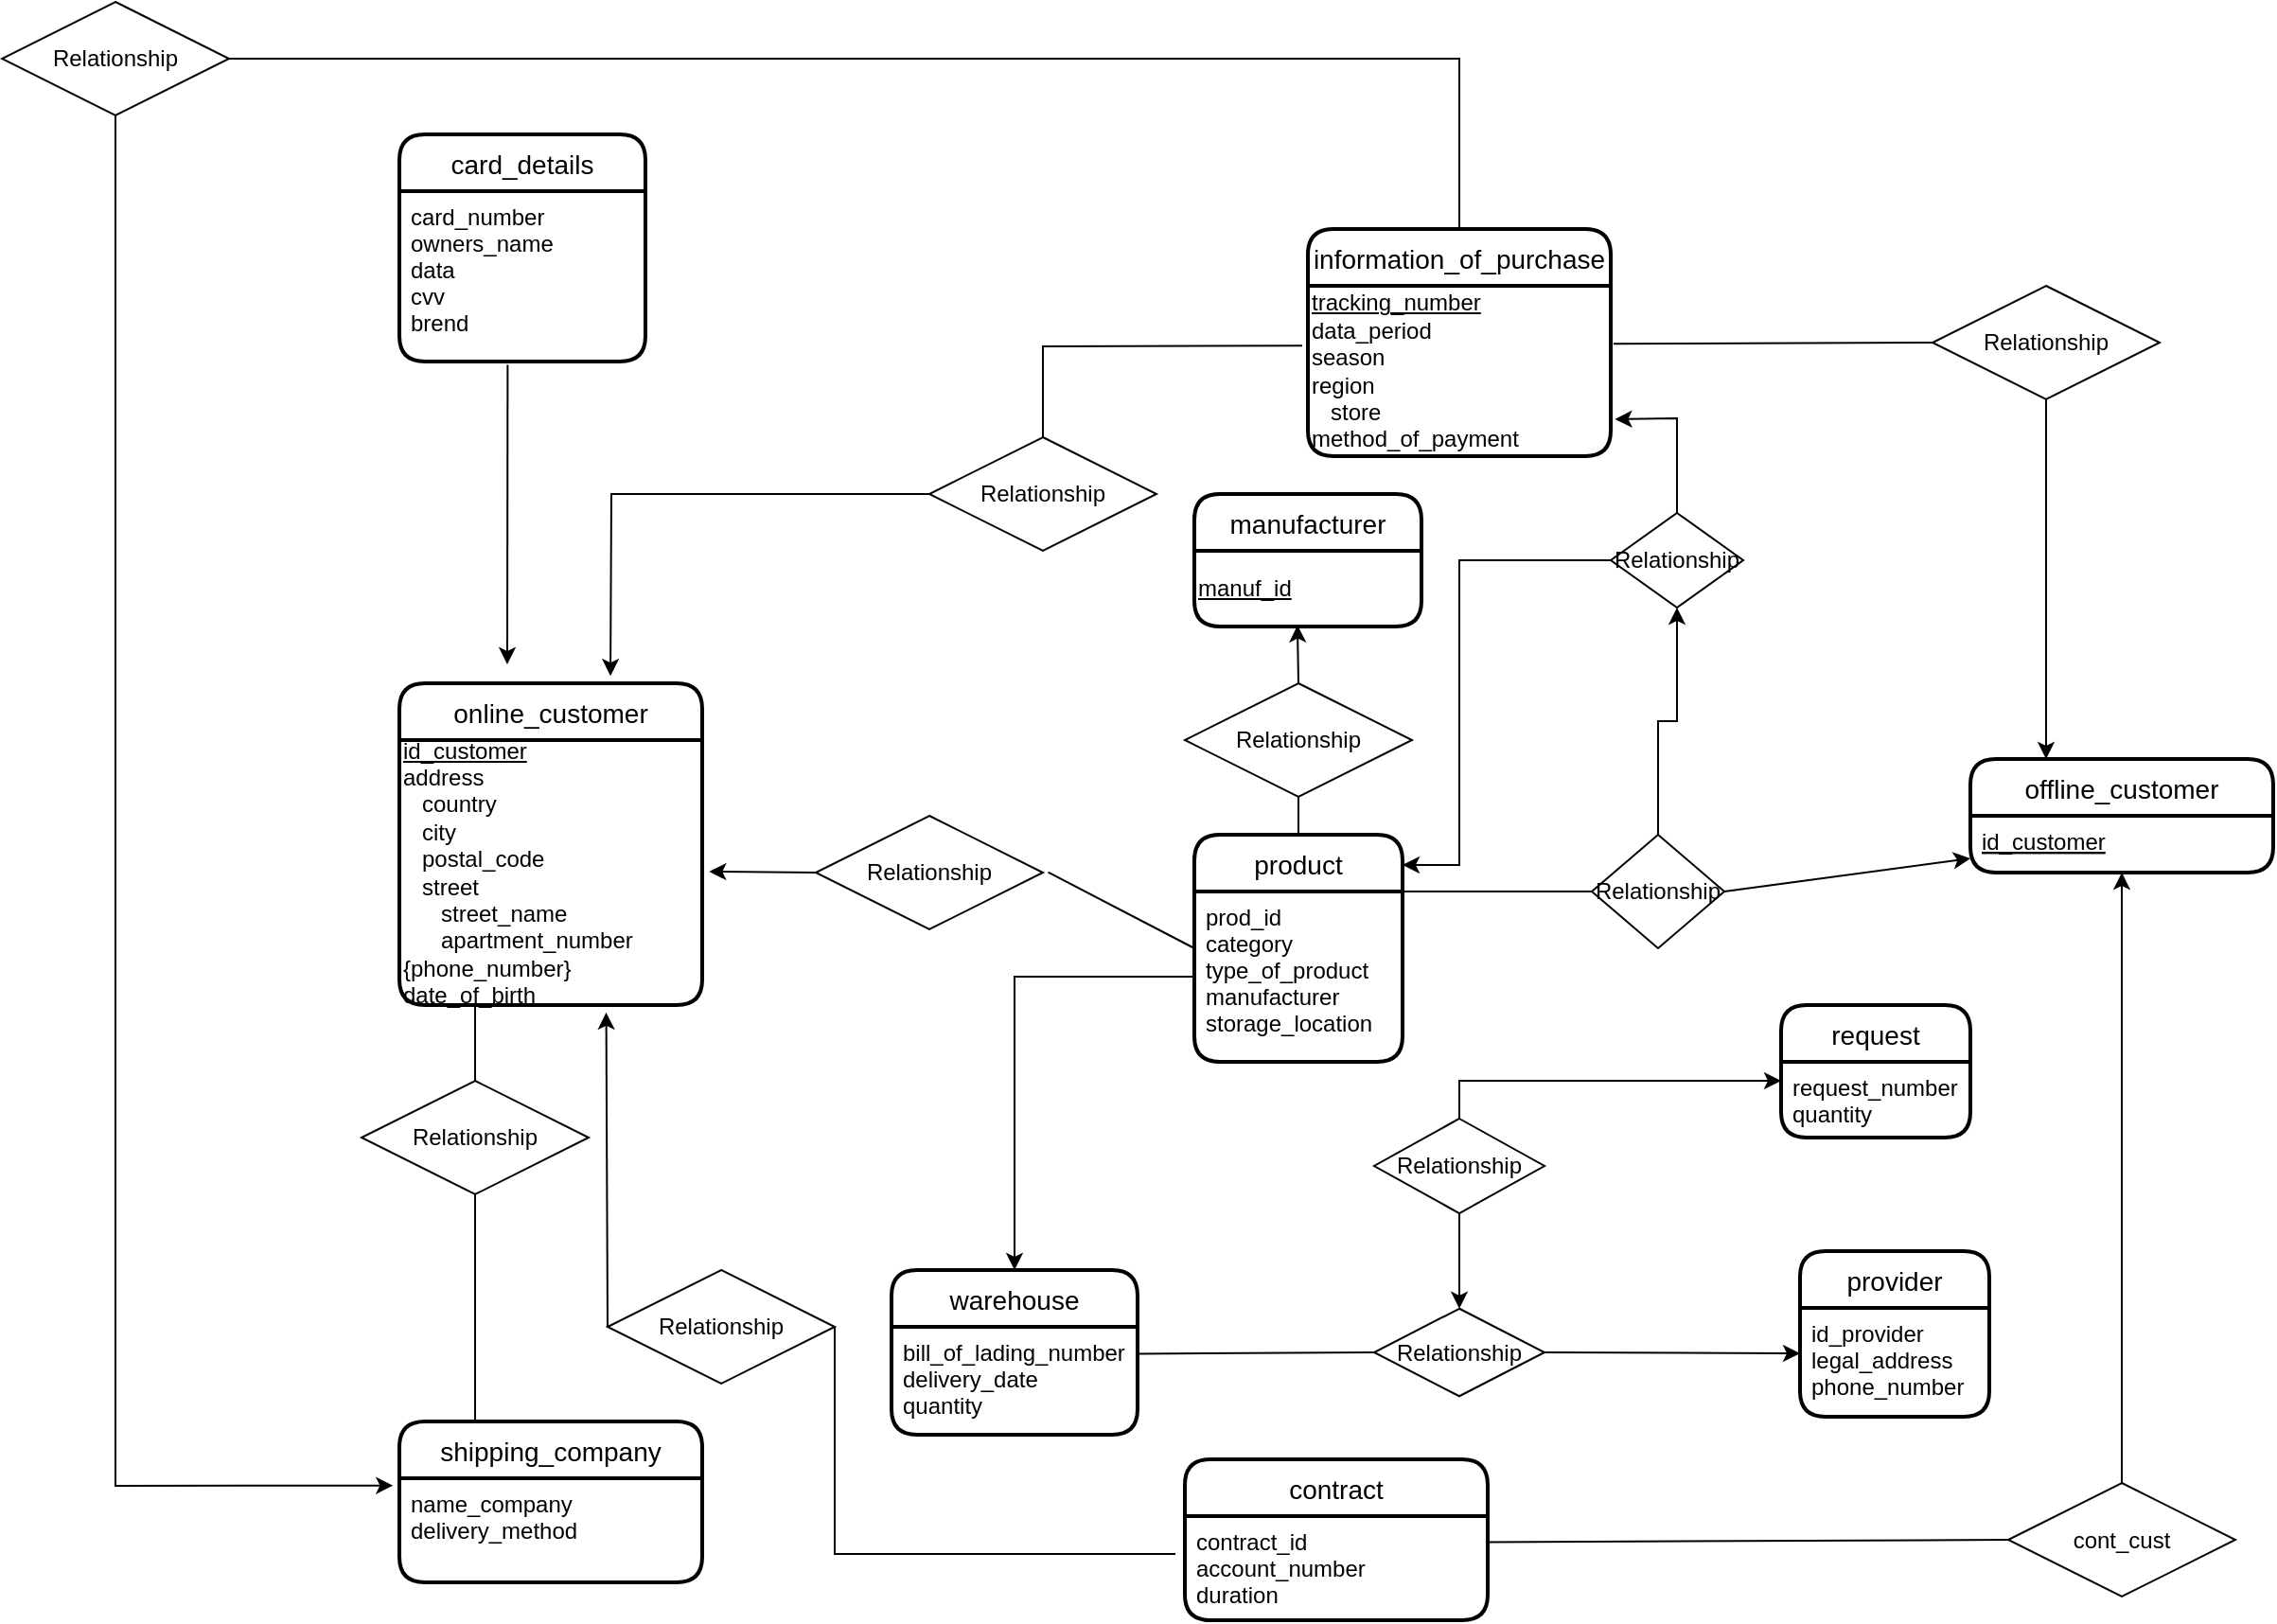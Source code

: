<mxfile version="15.5.8" type="github">
  <diagram id="q-0XigdrmwmGiF80oo4d" name="Page-1">
    <mxGraphModel dx="1846" dy="1731" grid="1" gridSize="10" guides="1" tooltips="1" connect="1" arrows="1" fold="1" page="1" pageScale="1" pageWidth="827" pageHeight="1169" math="0" shadow="0">
      <root>
        <mxCell id="0" />
        <mxCell id="1" parent="0" />
        <mxCell id="UyfyDT9492xOrgT1omKh-13" value="online_customer" style="swimlane;childLayout=stackLayout;horizontal=1;startSize=30;horizontalStack=0;rounded=1;fontSize=14;fontStyle=0;strokeWidth=2;resizeParent=0;resizeLast=1;shadow=0;dashed=0;align=center;" parent="1" vertex="1">
          <mxGeometry x="-40" y="260" width="160" height="170" as="geometry" />
        </mxCell>
        <mxCell id="UyfyDT9492xOrgT1omKh-21" value="&lt;u&gt;id_customer&lt;br&gt;&lt;/u&gt;address&lt;br&gt;&amp;nbsp; &amp;nbsp;country&lt;br&gt;&amp;nbsp; &amp;nbsp;city&lt;br&gt;&amp;nbsp; &amp;nbsp;postal_code&lt;br&gt;&amp;nbsp; &amp;nbsp;street&lt;br&gt;&amp;nbsp; &amp;nbsp; &amp;nbsp; street_name&lt;br&gt;&amp;nbsp; &amp;nbsp; &amp;nbsp; apartment_number&lt;br&gt;{phone_number}&lt;br&gt;date_of_birth" style="text;html=1;align=left;verticalAlign=middle;resizable=0;points=[];autosize=1;strokeColor=none;fillColor=none;" parent="UyfyDT9492xOrgT1omKh-13" vertex="1">
          <mxGeometry y="30" width="160" height="140" as="geometry" />
        </mxCell>
        <mxCell id="UyfyDT9492xOrgT1omKh-24" value="information_of_purchase" style="swimlane;childLayout=stackLayout;horizontal=1;startSize=30;horizontalStack=0;rounded=1;fontSize=14;fontStyle=0;strokeWidth=2;resizeParent=0;resizeLast=1;shadow=0;dashed=0;align=center;" parent="1" vertex="1">
          <mxGeometry x="440" y="20" width="160" height="120" as="geometry" />
        </mxCell>
        <mxCell id="UyfyDT9492xOrgT1omKh-27" value="&lt;u&gt;tracking_number&lt;br&gt;&lt;/u&gt;data_period&lt;br&gt;season&lt;br&gt;region&lt;br&gt;&amp;nbsp; &amp;nbsp;store&lt;br&gt;method_of_payment" style="text;html=1;align=left;verticalAlign=middle;resizable=0;points=[];autosize=1;strokeColor=none;fillColor=none;" parent="UyfyDT9492xOrgT1omKh-24" vertex="1">
          <mxGeometry y="30" width="160" height="90" as="geometry" />
        </mxCell>
        <mxCell id="UyfyDT9492xOrgT1omKh-28" value="contract" style="swimlane;childLayout=stackLayout;horizontal=1;startSize=30;horizontalStack=0;rounded=1;fontSize=14;fontStyle=0;strokeWidth=2;resizeParent=0;resizeLast=1;shadow=0;dashed=0;align=center;" parent="1" vertex="1">
          <mxGeometry x="375" y="670" width="160" height="85" as="geometry" />
        </mxCell>
        <mxCell id="UyfyDT9492xOrgT1omKh-29" value="contract_id&#xa;account_number&#xa;duration" style="align=left;strokeColor=none;fillColor=none;spacingLeft=4;fontSize=12;verticalAlign=top;resizable=0;rotatable=0;part=1;fontStyle=0" parent="UyfyDT9492xOrgT1omKh-28" vertex="1">
          <mxGeometry y="30" width="160" height="55" as="geometry" />
        </mxCell>
        <mxCell id="UyfyDT9492xOrgT1omKh-30" value="offline_customer" style="swimlane;childLayout=stackLayout;horizontal=1;startSize=30;horizontalStack=0;rounded=1;fontSize=14;fontStyle=0;strokeWidth=2;resizeParent=0;resizeLast=1;shadow=0;dashed=0;align=center;" parent="1" vertex="1">
          <mxGeometry x="790" y="300" width="160" height="60" as="geometry" />
        </mxCell>
        <mxCell id="UyfyDT9492xOrgT1omKh-31" value="id_customer" style="align=left;strokeColor=none;fillColor=none;spacingLeft=4;fontSize=12;verticalAlign=top;resizable=0;rotatable=0;part=1;fontStyle=4" parent="UyfyDT9492xOrgT1omKh-30" vertex="1">
          <mxGeometry y="30" width="160" height="30" as="geometry" />
        </mxCell>
        <mxCell id="UyfyDT9492xOrgT1omKh-32" value="product" style="swimlane;childLayout=stackLayout;horizontal=1;startSize=30;horizontalStack=0;rounded=1;fontSize=14;fontStyle=0;strokeWidth=2;resizeParent=0;resizeLast=1;shadow=0;dashed=0;align=center;" parent="1" vertex="1">
          <mxGeometry x="380" y="340" width="110" height="120" as="geometry" />
        </mxCell>
        <mxCell id="UyfyDT9492xOrgT1omKh-33" value="prod_id&#xa;category&#xa;type_of_product&#xa;manufacturer&#xa;storage_location" style="align=left;strokeColor=none;fillColor=none;spacingLeft=4;fontSize=12;verticalAlign=top;resizable=0;rotatable=0;part=1;fontStyle=0" parent="UyfyDT9492xOrgT1omKh-32" vertex="1">
          <mxGeometry y="30" width="110" height="90" as="geometry" />
        </mxCell>
        <mxCell id="UyfyDT9492xOrgT1omKh-34" value="card_details" style="swimlane;childLayout=stackLayout;horizontal=1;startSize=30;horizontalStack=0;rounded=1;fontSize=14;fontStyle=0;strokeWidth=2;resizeParent=0;resizeLast=1;shadow=0;dashed=0;align=center;" parent="1" vertex="1">
          <mxGeometry x="-40" y="-30" width="130" height="120" as="geometry" />
        </mxCell>
        <mxCell id="UyfyDT9492xOrgT1omKh-35" value="card_number&#xa;owners_name&#xa;data&#xa;cvv&#xa;brend" style="align=left;strokeColor=none;fillColor=none;spacingLeft=4;fontSize=12;verticalAlign=top;resizable=0;rotatable=0;part=1;" parent="UyfyDT9492xOrgT1omKh-34" vertex="1">
          <mxGeometry y="30" width="130" height="90" as="geometry" />
        </mxCell>
        <mxCell id="3HAX_75kNHLcUPMCTGFj-1" value="" style="endArrow=classic;html=1;rounded=0;exitX=0.44;exitY=1.019;exitDx=0;exitDy=0;exitPerimeter=0;" parent="1" source="UyfyDT9492xOrgT1omKh-35" edge="1">
          <mxGeometry width="50" height="50" relative="1" as="geometry">
            <mxPoint x="120" y="200" as="sourcePoint" />
            <mxPoint x="17" y="250" as="targetPoint" />
            <Array as="points" />
          </mxGeometry>
        </mxCell>
        <mxCell id="3HAX_75kNHLcUPMCTGFj-2" value="" style="endArrow=classic;html=1;rounded=0;exitX=0;exitY=0.5;exitDx=0;exitDy=0;entryX=0.697;entryY=-0.023;entryDx=0;entryDy=0;entryPerimeter=0;startArrow=none;" parent="1" source="20g4zVHKDqV1X-s-3AL7-8" target="UyfyDT9492xOrgT1omKh-13" edge="1">
          <mxGeometry width="50" height="50" relative="1" as="geometry">
            <mxPoint x="390" y="310" as="sourcePoint" />
            <mxPoint x="120" y="250" as="targetPoint" />
            <Array as="points">
              <mxPoint x="72" y="160" />
            </Array>
          </mxGeometry>
        </mxCell>
        <mxCell id="3HAX_75kNHLcUPMCTGFj-3" value="" style="endArrow=classic;html=1;rounded=0;exitX=0.5;exitY=1;exitDx=0;exitDy=0;entryX=0.25;entryY=0;entryDx=0;entryDy=0;startArrow=none;" parent="1" source="20g4zVHKDqV1X-s-3AL7-7" target="UyfyDT9492xOrgT1omKh-30" edge="1">
          <mxGeometry width="50" height="50" relative="1" as="geometry">
            <mxPoint x="390" y="310" as="sourcePoint" />
            <mxPoint x="800" y="290" as="targetPoint" />
            <Array as="points" />
          </mxGeometry>
        </mxCell>
        <mxCell id="3HAX_75kNHLcUPMCTGFj-4" value="" style="endArrow=classic;html=1;rounded=0;exitX=0;exitY=0.5;exitDx=0;exitDy=0;entryX=1.023;entryY=0.496;entryDx=0;entryDy=0;entryPerimeter=0;startArrow=none;" parent="1" source="20g4zVHKDqV1X-s-3AL7-6" target="UyfyDT9492xOrgT1omKh-21" edge="1">
          <mxGeometry width="50" height="50" relative="1" as="geometry">
            <mxPoint x="390" y="310" as="sourcePoint" />
            <mxPoint x="440" y="260" as="targetPoint" />
          </mxGeometry>
        </mxCell>
        <mxCell id="3HAX_75kNHLcUPMCTGFj-5" value="" style="endArrow=classic;html=1;rounded=0;exitX=1;exitY=0.5;exitDx=0;exitDy=0;entryX=0;entryY=0.75;entryDx=0;entryDy=0;startArrow=none;" parent="1" source="20g4zVHKDqV1X-s-3AL7-5" target="UyfyDT9492xOrgT1omKh-31" edge="1">
          <mxGeometry width="50" height="50" relative="1" as="geometry">
            <mxPoint x="390" y="310" as="sourcePoint" />
            <mxPoint x="440" y="260" as="targetPoint" />
          </mxGeometry>
        </mxCell>
        <mxCell id="3HAX_75kNHLcUPMCTGFj-6" value="" style="endArrow=classic;html=1;rounded=0;exitX=0;exitY=0.5;exitDx=0;exitDy=0;entryX=0.683;entryY=1.028;entryDx=0;entryDy=0;entryPerimeter=0;startArrow=none;" parent="1" source="20g4zVHKDqV1X-s-3AL7-2" target="UyfyDT9492xOrgT1omKh-21" edge="1">
          <mxGeometry width="50" height="50" relative="1" as="geometry">
            <mxPoint x="390" y="310" as="sourcePoint" />
            <mxPoint x="440" y="260" as="targetPoint" />
            <Array as="points" />
          </mxGeometry>
        </mxCell>
        <mxCell id="3HAX_75kNHLcUPMCTGFj-7" value="" style="endArrow=classic;html=1;rounded=0;exitX=0.5;exitY=0;exitDx=0;exitDy=0;entryX=0.5;entryY=1;entryDx=0;entryDy=0;startArrow=none;" parent="1" source="20g4zVHKDqV1X-s-3AL7-1" target="UyfyDT9492xOrgT1omKh-31" edge="1">
          <mxGeometry width="50" height="50" relative="1" as="geometry">
            <mxPoint x="390" y="310" as="sourcePoint" />
            <mxPoint x="440" y="260" as="targetPoint" />
            <Array as="points">
              <mxPoint x="870" y="550" />
            </Array>
          </mxGeometry>
        </mxCell>
        <mxCell id="3HAX_75kNHLcUPMCTGFj-9" value="shipping_company" style="swimlane;childLayout=stackLayout;horizontal=1;startSize=30;horizontalStack=0;rounded=1;fontSize=14;fontStyle=0;strokeWidth=2;resizeParent=0;resizeLast=1;shadow=0;dashed=0;align=center;" parent="1" vertex="1">
          <mxGeometry x="-40" y="650" width="160" height="85" as="geometry" />
        </mxCell>
        <mxCell id="3HAX_75kNHLcUPMCTGFj-10" value="name_company&#xa;delivery_method" style="align=left;strokeColor=none;fillColor=none;spacingLeft=4;fontSize=12;verticalAlign=top;resizable=0;rotatable=0;part=1;fontStyle=0" parent="3HAX_75kNHLcUPMCTGFj-9" vertex="1">
          <mxGeometry y="30" width="160" height="55" as="geometry" />
        </mxCell>
        <mxCell id="3HAX_75kNHLcUPMCTGFj-12" value="" style="endArrow=none;html=1;rounded=0;startArrow=none;exitX=0.5;exitY=0;exitDx=0;exitDy=0;" parent="1" source="20g4zVHKDqV1X-s-3AL7-9" edge="1">
          <mxGeometry width="50" height="50" relative="1" as="geometry">
            <mxPoint y="540" as="sourcePoint" />
            <mxPoint y="430" as="targetPoint" />
            <Array as="points" />
          </mxGeometry>
        </mxCell>
        <mxCell id="3HAX_75kNHLcUPMCTGFj-13" value="" style="endArrow=classic;html=1;rounded=0;entryX=-0.021;entryY=0.398;entryDx=0;entryDy=0;entryPerimeter=0;exitX=0.5;exitY=1;exitDx=0;exitDy=0;startArrow=none;" parent="1" source="20g4zVHKDqV1X-s-3AL7-10" target="3HAX_75kNHLcUPMCTGFj-9" edge="1">
          <mxGeometry width="50" height="50" relative="1" as="geometry">
            <mxPoint x="-80" y="-70" as="sourcePoint" />
            <mxPoint x="-80" y="620" as="targetPoint" />
            <Array as="points">
              <mxPoint x="-190" y="684" />
            </Array>
          </mxGeometry>
        </mxCell>
        <mxCell id="3HAX_75kNHLcUPMCTGFj-14" value="manufacturer" style="swimlane;childLayout=stackLayout;horizontal=1;startSize=30;horizontalStack=0;rounded=1;fontSize=14;fontStyle=0;strokeWidth=2;resizeParent=0;resizeLast=1;shadow=0;dashed=0;align=center;" parent="1" vertex="1">
          <mxGeometry x="380" y="160" width="120" height="70" as="geometry" />
        </mxCell>
        <mxCell id="3HAX_75kNHLcUPMCTGFj-18" value="&lt;u&gt;manuf_id&lt;/u&gt;" style="text;html=1;align=left;verticalAlign=middle;resizable=0;points=[];autosize=1;strokeColor=none;fillColor=none;" parent="3HAX_75kNHLcUPMCTGFj-14" vertex="1">
          <mxGeometry y="30" width="120" height="40" as="geometry" />
        </mxCell>
        <mxCell id="3HAX_75kNHLcUPMCTGFj-17" value="" style="endArrow=classic;html=1;rounded=0;entryX=0.454;entryY=0.984;entryDx=0;entryDy=0;exitX=0.5;exitY=0;exitDx=0;exitDy=0;startArrow=none;entryPerimeter=0;" parent="1" source="20g4zVHKDqV1X-s-3AL7-3" target="3HAX_75kNHLcUPMCTGFj-18" edge="1">
          <mxGeometry width="50" height="50" relative="1" as="geometry">
            <mxPoint x="390" y="350" as="sourcePoint" />
            <mxPoint x="440" y="300" as="targetPoint" />
          </mxGeometry>
        </mxCell>
        <mxCell id="3HAX_75kNHLcUPMCTGFj-19" value="" style="endArrow=classic;html=1;rounded=0;exitX=0.5;exitY=0;exitDx=0;exitDy=0;startArrow=none;entryX=1.014;entryY=0.783;entryDx=0;entryDy=0;entryPerimeter=0;" parent="1" source="20g4zVHKDqV1X-s-3AL7-4" target="UyfyDT9492xOrgT1omKh-27" edge="1">
          <mxGeometry width="50" height="50" relative="1" as="geometry">
            <mxPoint x="510" y="220" as="sourcePoint" />
            <mxPoint x="560" y="170" as="targetPoint" />
            <Array as="points">
              <mxPoint x="635" y="120" />
            </Array>
          </mxGeometry>
        </mxCell>
        <mxCell id="20g4zVHKDqV1X-s-3AL7-10" value="Relationship" style="shape=rhombus;perimeter=rhombusPerimeter;whiteSpace=wrap;html=1;align=center;" vertex="1" parent="1">
          <mxGeometry x="-250" y="-100" width="120" height="60" as="geometry" />
        </mxCell>
        <mxCell id="20g4zVHKDqV1X-s-3AL7-11" value="" style="endArrow=none;html=1;rounded=0;entryX=1;entryY=0.5;entryDx=0;entryDy=0;exitX=0.5;exitY=0;exitDx=0;exitDy=0;" edge="1" parent="1" source="UyfyDT9492xOrgT1omKh-24" target="20g4zVHKDqV1X-s-3AL7-10">
          <mxGeometry width="50" height="50" relative="1" as="geometry">
            <mxPoint x="520" y="20" as="sourcePoint" />
            <mxPoint x="-43.36" y="683.83" as="targetPoint" />
            <Array as="points">
              <mxPoint x="520" y="-70" />
            </Array>
          </mxGeometry>
        </mxCell>
        <mxCell id="20g4zVHKDqV1X-s-3AL7-9" value="Relationship" style="shape=rhombus;perimeter=rhombusPerimeter;whiteSpace=wrap;html=1;align=center;" vertex="1" parent="1">
          <mxGeometry x="-60" y="470" width="120" height="60" as="geometry" />
        </mxCell>
        <mxCell id="20g4zVHKDqV1X-s-3AL7-12" value="" style="endArrow=none;html=1;rounded=0;exitX=0.25;exitY=0;exitDx=0;exitDy=0;entryX=0.5;entryY=1;entryDx=0;entryDy=0;" edge="1" parent="1" source="3HAX_75kNHLcUPMCTGFj-9" target="20g4zVHKDqV1X-s-3AL7-9">
          <mxGeometry width="50" height="50" relative="1" as="geometry">
            <mxPoint y="650" as="sourcePoint" />
            <mxPoint y="430" as="targetPoint" />
            <Array as="points" />
          </mxGeometry>
        </mxCell>
        <mxCell id="20g4zVHKDqV1X-s-3AL7-8" value="Relationship" style="shape=rhombus;perimeter=rhombusPerimeter;whiteSpace=wrap;html=1;align=center;" vertex="1" parent="1">
          <mxGeometry x="240" y="130" width="120" height="60" as="geometry" />
        </mxCell>
        <mxCell id="20g4zVHKDqV1X-s-3AL7-13" value="" style="endArrow=none;html=1;rounded=0;exitX=-0.019;exitY=0.352;exitDx=0;exitDy=0;exitPerimeter=0;entryX=0.5;entryY=0;entryDx=0;entryDy=0;" edge="1" parent="1" source="UyfyDT9492xOrgT1omKh-27" target="20g4zVHKDqV1X-s-3AL7-8">
          <mxGeometry width="50" height="50" relative="1" as="geometry">
            <mxPoint x="436.96" y="81.68" as="sourcePoint" />
            <mxPoint x="320" y="170" as="targetPoint" />
            <Array as="points">
              <mxPoint x="300" y="82" />
            </Array>
          </mxGeometry>
        </mxCell>
        <mxCell id="20g4zVHKDqV1X-s-3AL7-7" value="Relationship" style="shape=rhombus;perimeter=rhombusPerimeter;whiteSpace=wrap;html=1;align=center;" vertex="1" parent="1">
          <mxGeometry x="770" y="50" width="120" height="60" as="geometry" />
        </mxCell>
        <mxCell id="20g4zVHKDqV1X-s-3AL7-14" value="" style="endArrow=none;html=1;rounded=0;exitX=1.009;exitY=0.34;exitDx=0;exitDy=0;exitPerimeter=0;entryX=0;entryY=0.5;entryDx=0;entryDy=0;" edge="1" parent="1" source="UyfyDT9492xOrgT1omKh-27" target="20g4zVHKDqV1X-s-3AL7-7">
          <mxGeometry width="50" height="50" relative="1" as="geometry">
            <mxPoint x="601.44" y="80.6" as="sourcePoint" />
            <mxPoint x="730" as="targetPoint" />
            <Array as="points" />
          </mxGeometry>
        </mxCell>
        <mxCell id="20g4zVHKDqV1X-s-3AL7-28" value="" style="edgeStyle=orthogonalEdgeStyle;rounded=0;orthogonalLoop=1;jettySize=auto;html=1;" edge="1" parent="1" source="20g4zVHKDqV1X-s-3AL7-5" target="20g4zVHKDqV1X-s-3AL7-4">
          <mxGeometry relative="1" as="geometry" />
        </mxCell>
        <mxCell id="20g4zVHKDqV1X-s-3AL7-5" value="Relationship" style="shape=rhombus;perimeter=rhombusPerimeter;whiteSpace=wrap;html=1;align=center;" vertex="1" parent="1">
          <mxGeometry x="590" y="340" width="70" height="60" as="geometry" />
        </mxCell>
        <mxCell id="20g4zVHKDqV1X-s-3AL7-15" value="" style="endArrow=none;html=1;rounded=0;exitX=1;exitY=0;exitDx=0;exitDy=0;entryX=0;entryY=0.5;entryDx=0;entryDy=0;" edge="1" parent="1" source="UyfyDT9492xOrgT1omKh-33" target="20g4zVHKDqV1X-s-3AL7-5">
          <mxGeometry width="50" height="50" relative="1" as="geometry">
            <mxPoint x="540" y="422.5" as="sourcePoint" />
            <mxPoint x="790" y="352.5" as="targetPoint" />
          </mxGeometry>
        </mxCell>
        <mxCell id="20g4zVHKDqV1X-s-3AL7-4" value="Relationship" style="shape=rhombus;perimeter=rhombusPerimeter;whiteSpace=wrap;html=1;align=center;" vertex="1" parent="1">
          <mxGeometry x="600" y="170" width="70" height="50" as="geometry" />
        </mxCell>
        <mxCell id="20g4zVHKDqV1X-s-3AL7-2" value="Relationship" style="shape=rhombus;perimeter=rhombusPerimeter;whiteSpace=wrap;html=1;align=center;" vertex="1" parent="1">
          <mxGeometry x="70" y="570" width="120" height="60" as="geometry" />
        </mxCell>
        <mxCell id="20g4zVHKDqV1X-s-3AL7-17" value="" style="endArrow=none;html=1;rounded=0;entryX=1;entryY=0.5;entryDx=0;entryDy=0;" edge="1" parent="1" target="20g4zVHKDqV1X-s-3AL7-2">
          <mxGeometry width="50" height="50" relative="1" as="geometry">
            <mxPoint x="370" y="720" as="sourcePoint" />
            <mxPoint x="69.28" y="433.92" as="targetPoint" />
            <Array as="points">
              <mxPoint x="190" y="720" />
            </Array>
          </mxGeometry>
        </mxCell>
        <mxCell id="20g4zVHKDqV1X-s-3AL7-18" value="provider" style="swimlane;childLayout=stackLayout;horizontal=1;startSize=30;horizontalStack=0;rounded=1;fontSize=14;fontStyle=0;strokeWidth=2;resizeParent=0;resizeLast=1;shadow=0;dashed=0;align=center;" vertex="1" parent="1">
          <mxGeometry x="700" y="560" width="100" height="87.5" as="geometry" />
        </mxCell>
        <mxCell id="20g4zVHKDqV1X-s-3AL7-19" value="id_provider &#xa;legal_address&#xa;phone_number&#xa;" style="align=left;strokeColor=none;fillColor=none;spacingLeft=4;fontSize=12;verticalAlign=top;resizable=0;rotatable=0;part=1;fontStyle=0" vertex="1" parent="20g4zVHKDqV1X-s-3AL7-18">
          <mxGeometry y="30" width="100" height="57.5" as="geometry" />
        </mxCell>
        <mxCell id="20g4zVHKDqV1X-s-3AL7-22" value="warehouse" style="swimlane;childLayout=stackLayout;horizontal=1;startSize=30;horizontalStack=0;rounded=1;fontSize=14;fontStyle=0;strokeWidth=2;resizeParent=0;resizeLast=1;shadow=0;dashed=0;align=center;" vertex="1" parent="1">
          <mxGeometry x="220" y="570" width="130" height="87" as="geometry" />
        </mxCell>
        <mxCell id="20g4zVHKDqV1X-s-3AL7-23" value="bill_of_lading_number&#xa;delivery_date&#xa;quantity&#xa;" style="align=left;strokeColor=none;fillColor=none;spacingLeft=4;fontSize=12;verticalAlign=top;resizable=0;rotatable=0;part=1;" vertex="1" parent="20g4zVHKDqV1X-s-3AL7-22">
          <mxGeometry y="30" width="130" height="57" as="geometry" />
        </mxCell>
        <mxCell id="20g4zVHKDqV1X-s-3AL7-3" value="Relationship" style="shape=rhombus;perimeter=rhombusPerimeter;whiteSpace=wrap;html=1;align=center;" vertex="1" parent="1">
          <mxGeometry x="375" y="260" width="120" height="60" as="geometry" />
        </mxCell>
        <mxCell id="20g4zVHKDqV1X-s-3AL7-26" value="" style="endArrow=none;html=1;rounded=0;entryX=0.5;entryY=1;entryDx=0;entryDy=0;exitX=0.5;exitY=0;exitDx=0;exitDy=0;" edge="1" parent="1" source="UyfyDT9492xOrgT1omKh-32" target="20g4zVHKDqV1X-s-3AL7-3">
          <mxGeometry width="50" height="50" relative="1" as="geometry">
            <mxPoint x="435" y="340" as="sourcePoint" />
            <mxPoint x="440" y="230" as="targetPoint" />
          </mxGeometry>
        </mxCell>
        <mxCell id="20g4zVHKDqV1X-s-3AL7-27" value="" style="endArrow=classic;html=1;rounded=0;entryX=1;entryY=0.133;entryDx=0;entryDy=0;entryPerimeter=0;exitX=0;exitY=0.5;exitDx=0;exitDy=0;" edge="1" parent="1" source="20g4zVHKDqV1X-s-3AL7-4" target="UyfyDT9492xOrgT1omKh-32">
          <mxGeometry width="50" height="50" relative="1" as="geometry">
            <mxPoint x="630" y="240" as="sourcePoint" />
            <mxPoint x="590" y="210" as="targetPoint" />
            <Array as="points">
              <mxPoint x="520" y="195" />
              <mxPoint x="520" y="320" />
              <mxPoint x="520" y="356" />
            </Array>
          </mxGeometry>
        </mxCell>
        <mxCell id="20g4zVHKDqV1X-s-3AL7-6" value="Relationship" style="shape=rhombus;perimeter=rhombusPerimeter;whiteSpace=wrap;html=1;align=center;" vertex="1" parent="1">
          <mxGeometry x="180" y="330" width="120" height="60" as="geometry" />
        </mxCell>
        <mxCell id="20g4zVHKDqV1X-s-3AL7-29" value="" style="endArrow=none;html=1;rounded=0;exitX=0;exitY=0.5;exitDx=0;exitDy=0;entryX=1.023;entryY=0.496;entryDx=0;entryDy=0;entryPerimeter=0;" edge="1" parent="1" source="UyfyDT9492xOrgT1omKh-32" target="20g4zVHKDqV1X-s-3AL7-6">
          <mxGeometry width="50" height="50" relative="1" as="geometry">
            <mxPoint x="380" y="400" as="sourcePoint" />
            <mxPoint x="123.68" y="359.44" as="targetPoint" />
          </mxGeometry>
        </mxCell>
        <mxCell id="20g4zVHKDqV1X-s-3AL7-1" value="cont_cust&lt;br&gt;" style="shape=rhombus;perimeter=rhombusPerimeter;whiteSpace=wrap;html=1;align=center;" vertex="1" parent="1">
          <mxGeometry x="810" y="682.5" width="120" height="60" as="geometry" />
        </mxCell>
        <mxCell id="20g4zVHKDqV1X-s-3AL7-30" value="" style="endArrow=none;html=1;rounded=0;exitX=1;exitY=0.25;exitDx=0;exitDy=0;entryX=0;entryY=0.5;entryDx=0;entryDy=0;" edge="1" parent="1" source="UyfyDT9492xOrgT1omKh-29" target="20g4zVHKDqV1X-s-3AL7-1">
          <mxGeometry width="50" height="50" relative="1" as="geometry">
            <mxPoint x="535" y="713.75" as="sourcePoint" />
            <mxPoint x="870" y="360" as="targetPoint" />
            <Array as="points" />
          </mxGeometry>
        </mxCell>
        <mxCell id="20g4zVHKDqV1X-s-3AL7-42" value="request" style="swimlane;childLayout=stackLayout;horizontal=1;startSize=30;horizontalStack=0;rounded=1;fontSize=14;fontStyle=0;strokeWidth=2;resizeParent=0;resizeLast=1;shadow=0;dashed=0;align=center;" vertex="1" parent="1">
          <mxGeometry x="690" y="430" width="100" height="70" as="geometry" />
        </mxCell>
        <mxCell id="20g4zVHKDqV1X-s-3AL7-43" value="request_number&#xa;quantity" style="align=left;strokeColor=none;fillColor=none;spacingLeft=4;fontSize=12;verticalAlign=top;resizable=0;rotatable=0;part=1;fontStyle=0" vertex="1" parent="20g4zVHKDqV1X-s-3AL7-42">
          <mxGeometry y="30" width="100" height="40" as="geometry" />
        </mxCell>
        <mxCell id="20g4zVHKDqV1X-s-3AL7-50" value="" style="endArrow=classic;html=1;rounded=0;exitX=0;exitY=0.5;exitDx=0;exitDy=0;entryX=0.5;entryY=0;entryDx=0;entryDy=0;" edge="1" parent="1" source="UyfyDT9492xOrgT1omKh-33" target="20g4zVHKDqV1X-s-3AL7-22">
          <mxGeometry width="50" height="50" relative="1" as="geometry">
            <mxPoint x="470" y="490" as="sourcePoint" />
            <mxPoint x="280" y="560" as="targetPoint" />
            <Array as="points">
              <mxPoint x="285" y="415" />
            </Array>
          </mxGeometry>
        </mxCell>
        <mxCell id="20g4zVHKDqV1X-s-3AL7-51" value="" style="endArrow=classic;html=1;rounded=0;exitX=1;exitY=0.5;exitDx=0;exitDy=0;startArrow=none;" edge="1" parent="1" source="20g4zVHKDqV1X-s-3AL7-49">
          <mxGeometry width="50" height="50" relative="1" as="geometry">
            <mxPoint x="470" y="490" as="sourcePoint" />
            <mxPoint x="700" y="614" as="targetPoint" />
            <Array as="points" />
          </mxGeometry>
        </mxCell>
        <mxCell id="20g4zVHKDqV1X-s-3AL7-49" value="Relationship" style="shape=rhombus;perimeter=rhombusPerimeter;whiteSpace=wrap;html=1;align=center;" vertex="1" parent="1">
          <mxGeometry x="475" y="590.38" width="90" height="46.25" as="geometry" />
        </mxCell>
        <mxCell id="20g4zVHKDqV1X-s-3AL7-53" value="" style="endArrow=none;html=1;rounded=0;exitX=1;exitY=0.25;exitDx=0;exitDy=0;entryX=0;entryY=0.5;entryDx=0;entryDy=0;" edge="1" parent="1" source="20g4zVHKDqV1X-s-3AL7-23" target="20g4zVHKDqV1X-s-3AL7-49">
          <mxGeometry width="50" height="50" relative="1" as="geometry">
            <mxPoint x="350" y="614.25" as="sourcePoint" />
            <mxPoint x="700" y="618.75" as="targetPoint" />
            <Array as="points" />
          </mxGeometry>
        </mxCell>
        <mxCell id="20g4zVHKDqV1X-s-3AL7-54" value="" style="endArrow=classic;startArrow=none;html=1;rounded=0;entryX=0;entryY=0.25;entryDx=0;entryDy=0;exitX=0.5;exitY=0;exitDx=0;exitDy=0;" edge="1" parent="1" source="20g4zVHKDqV1X-s-3AL7-55" target="20g4zVHKDqV1X-s-3AL7-43">
          <mxGeometry width="50" height="50" relative="1" as="geometry">
            <mxPoint x="520" y="480" as="sourcePoint" />
            <mxPoint x="520" y="440" as="targetPoint" />
            <Array as="points">
              <mxPoint x="520" y="470" />
            </Array>
          </mxGeometry>
        </mxCell>
        <mxCell id="20g4zVHKDqV1X-s-3AL7-55" value="Relationship" style="shape=rhombus;perimeter=rhombusPerimeter;whiteSpace=wrap;html=1;align=center;" vertex="1" parent="1">
          <mxGeometry x="475" y="490" width="90" height="50" as="geometry" />
        </mxCell>
        <mxCell id="20g4zVHKDqV1X-s-3AL7-56" value="" style="endArrow=none;startArrow=classic;html=1;rounded=0;entryX=0.5;entryY=1;entryDx=0;entryDy=0;" edge="1" parent="1" source="20g4zVHKDqV1X-s-3AL7-49" target="20g4zVHKDqV1X-s-3AL7-55">
          <mxGeometry width="50" height="50" relative="1" as="geometry">
            <mxPoint x="520" y="590.38" as="sourcePoint" />
            <mxPoint x="690" y="480" as="targetPoint" />
            <Array as="points" />
          </mxGeometry>
        </mxCell>
      </root>
    </mxGraphModel>
  </diagram>
</mxfile>
